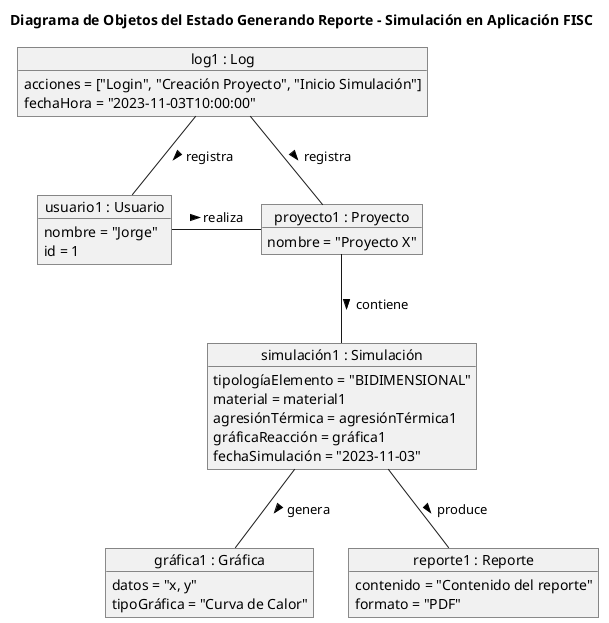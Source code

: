 @startuml

title Diagrama de Objetos del Estado Generando Reporte - Simulación en Aplicación FISC

object "usuario1 : Usuario" as usuario1 {
    nombre = "Jorge"
    id = 1
}

object "proyecto1 : Proyecto" as proyecto1 {
    nombre = "Proyecto X"
}

object "simulación1 : Simulación" as simulación1 {
    tipologíaElemento = "BIDIMENSIONAL"
    material = material1
    agresiónTérmica = agresiónTérmica1
    gráficaReacción = gráfica1
    fechaSimulación = "2023-11-03"
}

object "gráfica1 : Gráfica" as gráfica1 {
    datos = "x, y"
    tipoGráfica = "Curva de Calor"
}

object "log1 : Log" as log1 {
    acciones = ["Login", "Creación Proyecto", "Inicio Simulación"]
    fechaHora = "2023-11-03T10:00:00"
}

object "reporte1 : Reporte" as reporte1 {
    contenido = "Contenido del reporte"
    formato = "PDF"
}

usuario1 - proyecto1 : "realiza >"
proyecto1 -- simulación1 : "contiene >"
simulación1 -- gráfica1 : "genera >"
simulación1 -- reporte1 : "produce >"
log1 -- usuario1: "registra >"
log1 -- proyecto1 : "registra >"

@enduml